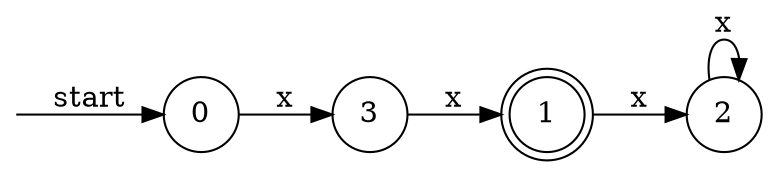 digraph dfa {
    rankdir = LR;
    node [shape = circle];
    __start [style = invis, shape = point];
    __start -> "0" [ label = "start" ];
    node [shape = doublecircle]; "1"
    node [shape = circle];
    "2" -> "2" [ label = "x" ];
    "0" -> "3" [ label = "x" ];
    "1" -> "2" [ label = "x" ];
    "3" -> "1" [ label = "x" ];
}
